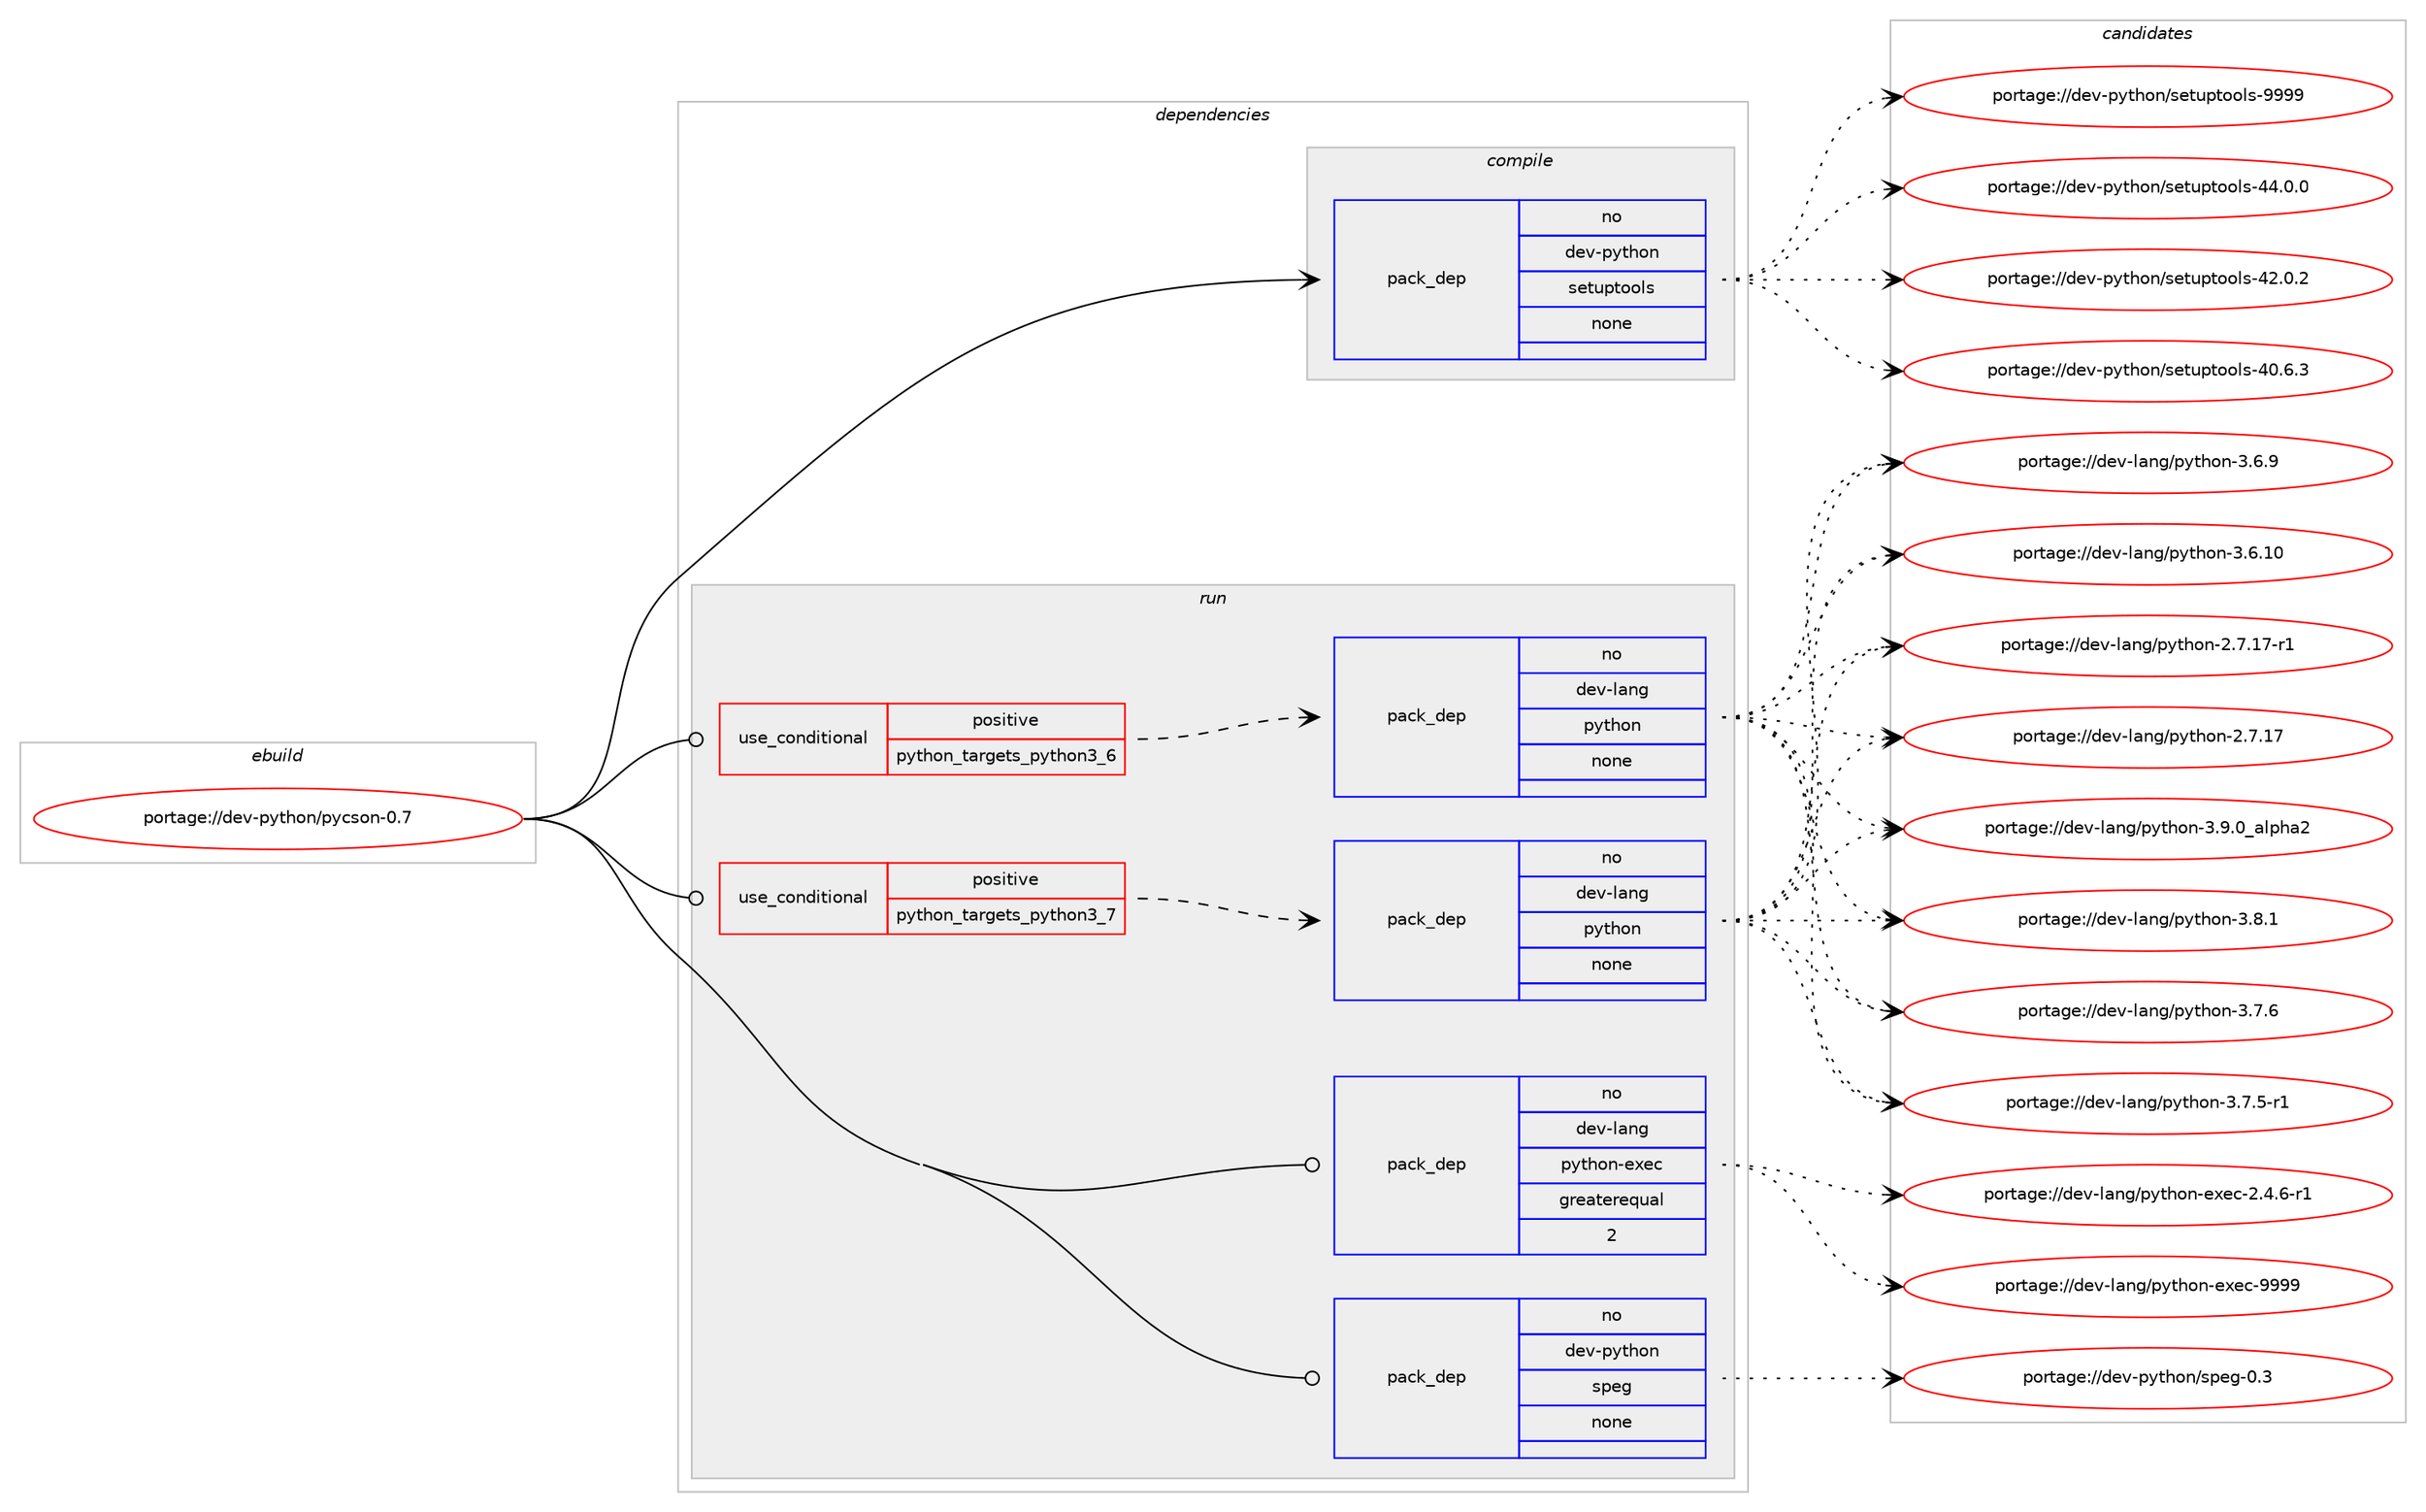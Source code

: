 digraph prolog {

# *************
# Graph options
# *************

newrank=true;
concentrate=true;
compound=true;
graph [rankdir=LR,fontname=Helvetica,fontsize=10,ranksep=1.5];#, ranksep=2.5, nodesep=0.2];
edge  [arrowhead=vee];
node  [fontname=Helvetica,fontsize=10];

# **********
# The ebuild
# **********

subgraph cluster_leftcol {
color=gray;
rank=same;
label=<<i>ebuild</i>>;
id [label="portage://dev-python/pycson-0.7", color=red, width=4, href="../dev-python/pycson-0.7.svg"];
}

# ****************
# The dependencies
# ****************

subgraph cluster_midcol {
color=gray;
label=<<i>dependencies</i>>;
subgraph cluster_compile {
fillcolor="#eeeeee";
style=filled;
label=<<i>compile</i>>;
subgraph pack324373 {
dependency439074 [label=<<TABLE BORDER="0" CELLBORDER="1" CELLSPACING="0" CELLPADDING="4" WIDTH="220"><TR><TD ROWSPAN="6" CELLPADDING="30">pack_dep</TD></TR><TR><TD WIDTH="110">no</TD></TR><TR><TD>dev-python</TD></TR><TR><TD>setuptools</TD></TR><TR><TD>none</TD></TR><TR><TD></TD></TR></TABLE>>, shape=none, color=blue];
}
id:e -> dependency439074:w [weight=20,style="solid",arrowhead="vee"];
}
subgraph cluster_compileandrun {
fillcolor="#eeeeee";
style=filled;
label=<<i>compile and run</i>>;
}
subgraph cluster_run {
fillcolor="#eeeeee";
style=filled;
label=<<i>run</i>>;
subgraph cond109763 {
dependency439075 [label=<<TABLE BORDER="0" CELLBORDER="1" CELLSPACING="0" CELLPADDING="4"><TR><TD ROWSPAN="3" CELLPADDING="10">use_conditional</TD></TR><TR><TD>positive</TD></TR><TR><TD>python_targets_python3_6</TD></TR></TABLE>>, shape=none, color=red];
subgraph pack324374 {
dependency439076 [label=<<TABLE BORDER="0" CELLBORDER="1" CELLSPACING="0" CELLPADDING="4" WIDTH="220"><TR><TD ROWSPAN="6" CELLPADDING="30">pack_dep</TD></TR><TR><TD WIDTH="110">no</TD></TR><TR><TD>dev-lang</TD></TR><TR><TD>python</TD></TR><TR><TD>none</TD></TR><TR><TD></TD></TR></TABLE>>, shape=none, color=blue];
}
dependency439075:e -> dependency439076:w [weight=20,style="dashed",arrowhead="vee"];
}
id:e -> dependency439075:w [weight=20,style="solid",arrowhead="odot"];
subgraph cond109764 {
dependency439077 [label=<<TABLE BORDER="0" CELLBORDER="1" CELLSPACING="0" CELLPADDING="4"><TR><TD ROWSPAN="3" CELLPADDING="10">use_conditional</TD></TR><TR><TD>positive</TD></TR><TR><TD>python_targets_python3_7</TD></TR></TABLE>>, shape=none, color=red];
subgraph pack324375 {
dependency439078 [label=<<TABLE BORDER="0" CELLBORDER="1" CELLSPACING="0" CELLPADDING="4" WIDTH="220"><TR><TD ROWSPAN="6" CELLPADDING="30">pack_dep</TD></TR><TR><TD WIDTH="110">no</TD></TR><TR><TD>dev-lang</TD></TR><TR><TD>python</TD></TR><TR><TD>none</TD></TR><TR><TD></TD></TR></TABLE>>, shape=none, color=blue];
}
dependency439077:e -> dependency439078:w [weight=20,style="dashed",arrowhead="vee"];
}
id:e -> dependency439077:w [weight=20,style="solid",arrowhead="odot"];
subgraph pack324376 {
dependency439079 [label=<<TABLE BORDER="0" CELLBORDER="1" CELLSPACING="0" CELLPADDING="4" WIDTH="220"><TR><TD ROWSPAN="6" CELLPADDING="30">pack_dep</TD></TR><TR><TD WIDTH="110">no</TD></TR><TR><TD>dev-lang</TD></TR><TR><TD>python-exec</TD></TR><TR><TD>greaterequal</TD></TR><TR><TD>2</TD></TR></TABLE>>, shape=none, color=blue];
}
id:e -> dependency439079:w [weight=20,style="solid",arrowhead="odot"];
subgraph pack324377 {
dependency439080 [label=<<TABLE BORDER="0" CELLBORDER="1" CELLSPACING="0" CELLPADDING="4" WIDTH="220"><TR><TD ROWSPAN="6" CELLPADDING="30">pack_dep</TD></TR><TR><TD WIDTH="110">no</TD></TR><TR><TD>dev-python</TD></TR><TR><TD>speg</TD></TR><TR><TD>none</TD></TR><TR><TD></TD></TR></TABLE>>, shape=none, color=blue];
}
id:e -> dependency439080:w [weight=20,style="solid",arrowhead="odot"];
}
}

# **************
# The candidates
# **************

subgraph cluster_choices {
rank=same;
color=gray;
label=<<i>candidates</i>>;

subgraph choice324373 {
color=black;
nodesep=1;
choice10010111845112121116104111110471151011161171121161111111081154557575757 [label="portage://dev-python/setuptools-9999", color=red, width=4,href="../dev-python/setuptools-9999.svg"];
choice100101118451121211161041111104711510111611711211611111110811545525246484648 [label="portage://dev-python/setuptools-44.0.0", color=red, width=4,href="../dev-python/setuptools-44.0.0.svg"];
choice100101118451121211161041111104711510111611711211611111110811545525046484650 [label="portage://dev-python/setuptools-42.0.2", color=red, width=4,href="../dev-python/setuptools-42.0.2.svg"];
choice100101118451121211161041111104711510111611711211611111110811545524846544651 [label="portage://dev-python/setuptools-40.6.3", color=red, width=4,href="../dev-python/setuptools-40.6.3.svg"];
dependency439074:e -> choice10010111845112121116104111110471151011161171121161111111081154557575757:w [style=dotted,weight="100"];
dependency439074:e -> choice100101118451121211161041111104711510111611711211611111110811545525246484648:w [style=dotted,weight="100"];
dependency439074:e -> choice100101118451121211161041111104711510111611711211611111110811545525046484650:w [style=dotted,weight="100"];
dependency439074:e -> choice100101118451121211161041111104711510111611711211611111110811545524846544651:w [style=dotted,weight="100"];
}
subgraph choice324374 {
color=black;
nodesep=1;
choice10010111845108971101034711212111610411111045514657464895971081121049750 [label="portage://dev-lang/python-3.9.0_alpha2", color=red, width=4,href="../dev-lang/python-3.9.0_alpha2.svg"];
choice100101118451089711010347112121116104111110455146564649 [label="portage://dev-lang/python-3.8.1", color=red, width=4,href="../dev-lang/python-3.8.1.svg"];
choice100101118451089711010347112121116104111110455146554654 [label="portage://dev-lang/python-3.7.6", color=red, width=4,href="../dev-lang/python-3.7.6.svg"];
choice1001011184510897110103471121211161041111104551465546534511449 [label="portage://dev-lang/python-3.7.5-r1", color=red, width=4,href="../dev-lang/python-3.7.5-r1.svg"];
choice100101118451089711010347112121116104111110455146544657 [label="portage://dev-lang/python-3.6.9", color=red, width=4,href="../dev-lang/python-3.6.9.svg"];
choice10010111845108971101034711212111610411111045514654464948 [label="portage://dev-lang/python-3.6.10", color=red, width=4,href="../dev-lang/python-3.6.10.svg"];
choice100101118451089711010347112121116104111110455046554649554511449 [label="portage://dev-lang/python-2.7.17-r1", color=red, width=4,href="../dev-lang/python-2.7.17-r1.svg"];
choice10010111845108971101034711212111610411111045504655464955 [label="portage://dev-lang/python-2.7.17", color=red, width=4,href="../dev-lang/python-2.7.17.svg"];
dependency439076:e -> choice10010111845108971101034711212111610411111045514657464895971081121049750:w [style=dotted,weight="100"];
dependency439076:e -> choice100101118451089711010347112121116104111110455146564649:w [style=dotted,weight="100"];
dependency439076:e -> choice100101118451089711010347112121116104111110455146554654:w [style=dotted,weight="100"];
dependency439076:e -> choice1001011184510897110103471121211161041111104551465546534511449:w [style=dotted,weight="100"];
dependency439076:e -> choice100101118451089711010347112121116104111110455146544657:w [style=dotted,weight="100"];
dependency439076:e -> choice10010111845108971101034711212111610411111045514654464948:w [style=dotted,weight="100"];
dependency439076:e -> choice100101118451089711010347112121116104111110455046554649554511449:w [style=dotted,weight="100"];
dependency439076:e -> choice10010111845108971101034711212111610411111045504655464955:w [style=dotted,weight="100"];
}
subgraph choice324375 {
color=black;
nodesep=1;
choice10010111845108971101034711212111610411111045514657464895971081121049750 [label="portage://dev-lang/python-3.9.0_alpha2", color=red, width=4,href="../dev-lang/python-3.9.0_alpha2.svg"];
choice100101118451089711010347112121116104111110455146564649 [label="portage://dev-lang/python-3.8.1", color=red, width=4,href="../dev-lang/python-3.8.1.svg"];
choice100101118451089711010347112121116104111110455146554654 [label="portage://dev-lang/python-3.7.6", color=red, width=4,href="../dev-lang/python-3.7.6.svg"];
choice1001011184510897110103471121211161041111104551465546534511449 [label="portage://dev-lang/python-3.7.5-r1", color=red, width=4,href="../dev-lang/python-3.7.5-r1.svg"];
choice100101118451089711010347112121116104111110455146544657 [label="portage://dev-lang/python-3.6.9", color=red, width=4,href="../dev-lang/python-3.6.9.svg"];
choice10010111845108971101034711212111610411111045514654464948 [label="portage://dev-lang/python-3.6.10", color=red, width=4,href="../dev-lang/python-3.6.10.svg"];
choice100101118451089711010347112121116104111110455046554649554511449 [label="portage://dev-lang/python-2.7.17-r1", color=red, width=4,href="../dev-lang/python-2.7.17-r1.svg"];
choice10010111845108971101034711212111610411111045504655464955 [label="portage://dev-lang/python-2.7.17", color=red, width=4,href="../dev-lang/python-2.7.17.svg"];
dependency439078:e -> choice10010111845108971101034711212111610411111045514657464895971081121049750:w [style=dotted,weight="100"];
dependency439078:e -> choice100101118451089711010347112121116104111110455146564649:w [style=dotted,weight="100"];
dependency439078:e -> choice100101118451089711010347112121116104111110455146554654:w [style=dotted,weight="100"];
dependency439078:e -> choice1001011184510897110103471121211161041111104551465546534511449:w [style=dotted,weight="100"];
dependency439078:e -> choice100101118451089711010347112121116104111110455146544657:w [style=dotted,weight="100"];
dependency439078:e -> choice10010111845108971101034711212111610411111045514654464948:w [style=dotted,weight="100"];
dependency439078:e -> choice100101118451089711010347112121116104111110455046554649554511449:w [style=dotted,weight="100"];
dependency439078:e -> choice10010111845108971101034711212111610411111045504655464955:w [style=dotted,weight="100"];
}
subgraph choice324376 {
color=black;
nodesep=1;
choice10010111845108971101034711212111610411111045101120101994557575757 [label="portage://dev-lang/python-exec-9999", color=red, width=4,href="../dev-lang/python-exec-9999.svg"];
choice10010111845108971101034711212111610411111045101120101994550465246544511449 [label="portage://dev-lang/python-exec-2.4.6-r1", color=red, width=4,href="../dev-lang/python-exec-2.4.6-r1.svg"];
dependency439079:e -> choice10010111845108971101034711212111610411111045101120101994557575757:w [style=dotted,weight="100"];
dependency439079:e -> choice10010111845108971101034711212111610411111045101120101994550465246544511449:w [style=dotted,weight="100"];
}
subgraph choice324377 {
color=black;
nodesep=1;
choice100101118451121211161041111104711511210110345484651 [label="portage://dev-python/speg-0.3", color=red, width=4,href="../dev-python/speg-0.3.svg"];
dependency439080:e -> choice100101118451121211161041111104711511210110345484651:w [style=dotted,weight="100"];
}
}

}
